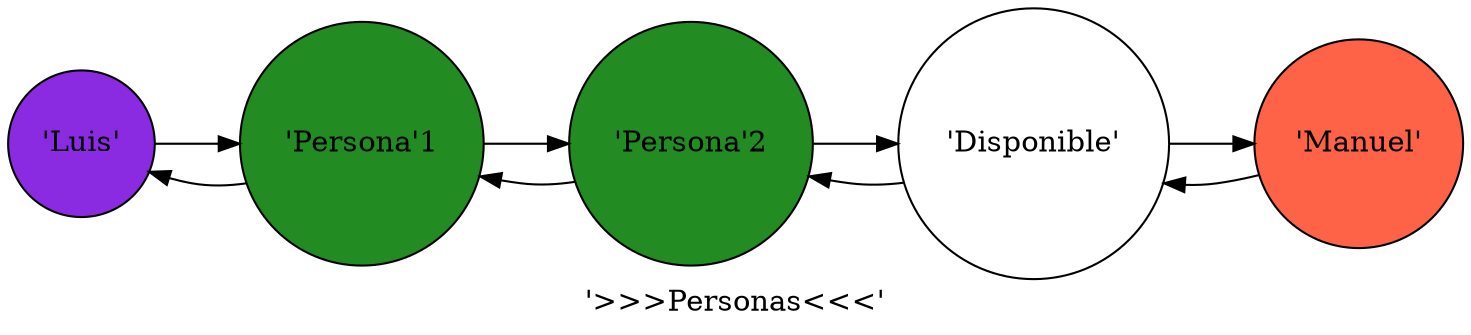 digraph lista {
	label="'>>>Personas<<<'" rankdir=LR size=10
	node [shape=circle]
	"'Luis'" [fillcolor=Blueviolet style=filled]
	"'Luis'" -> "'Persona'1" [label=" "]
	"'Persona'1" -> "'Luis'" [label=" "]
	"'Persona'1" -> "'Persona'2" [label=" "]
	"'Persona'2" -> "'Persona'1" [label=" "]
	"'Persona'2" -> "'Disponible'" [label=" "]
	"'Disponible'" -> "'Persona'2" [label=" "]
	"'Disponible'" -> "'Manuel'" [label=" "]
	"'Manuel'" -> "'Disponible'" [label=" "]
	"'Persona'1" [fillcolor=forestgreen style=filled]
	"'Persona'2" [fillcolor=forestgreen style=filled]
	"'Disponible'" [fillcolor=White style=filled]
	"'Manuel'" [fillcolor=tomato style=filled]
}
